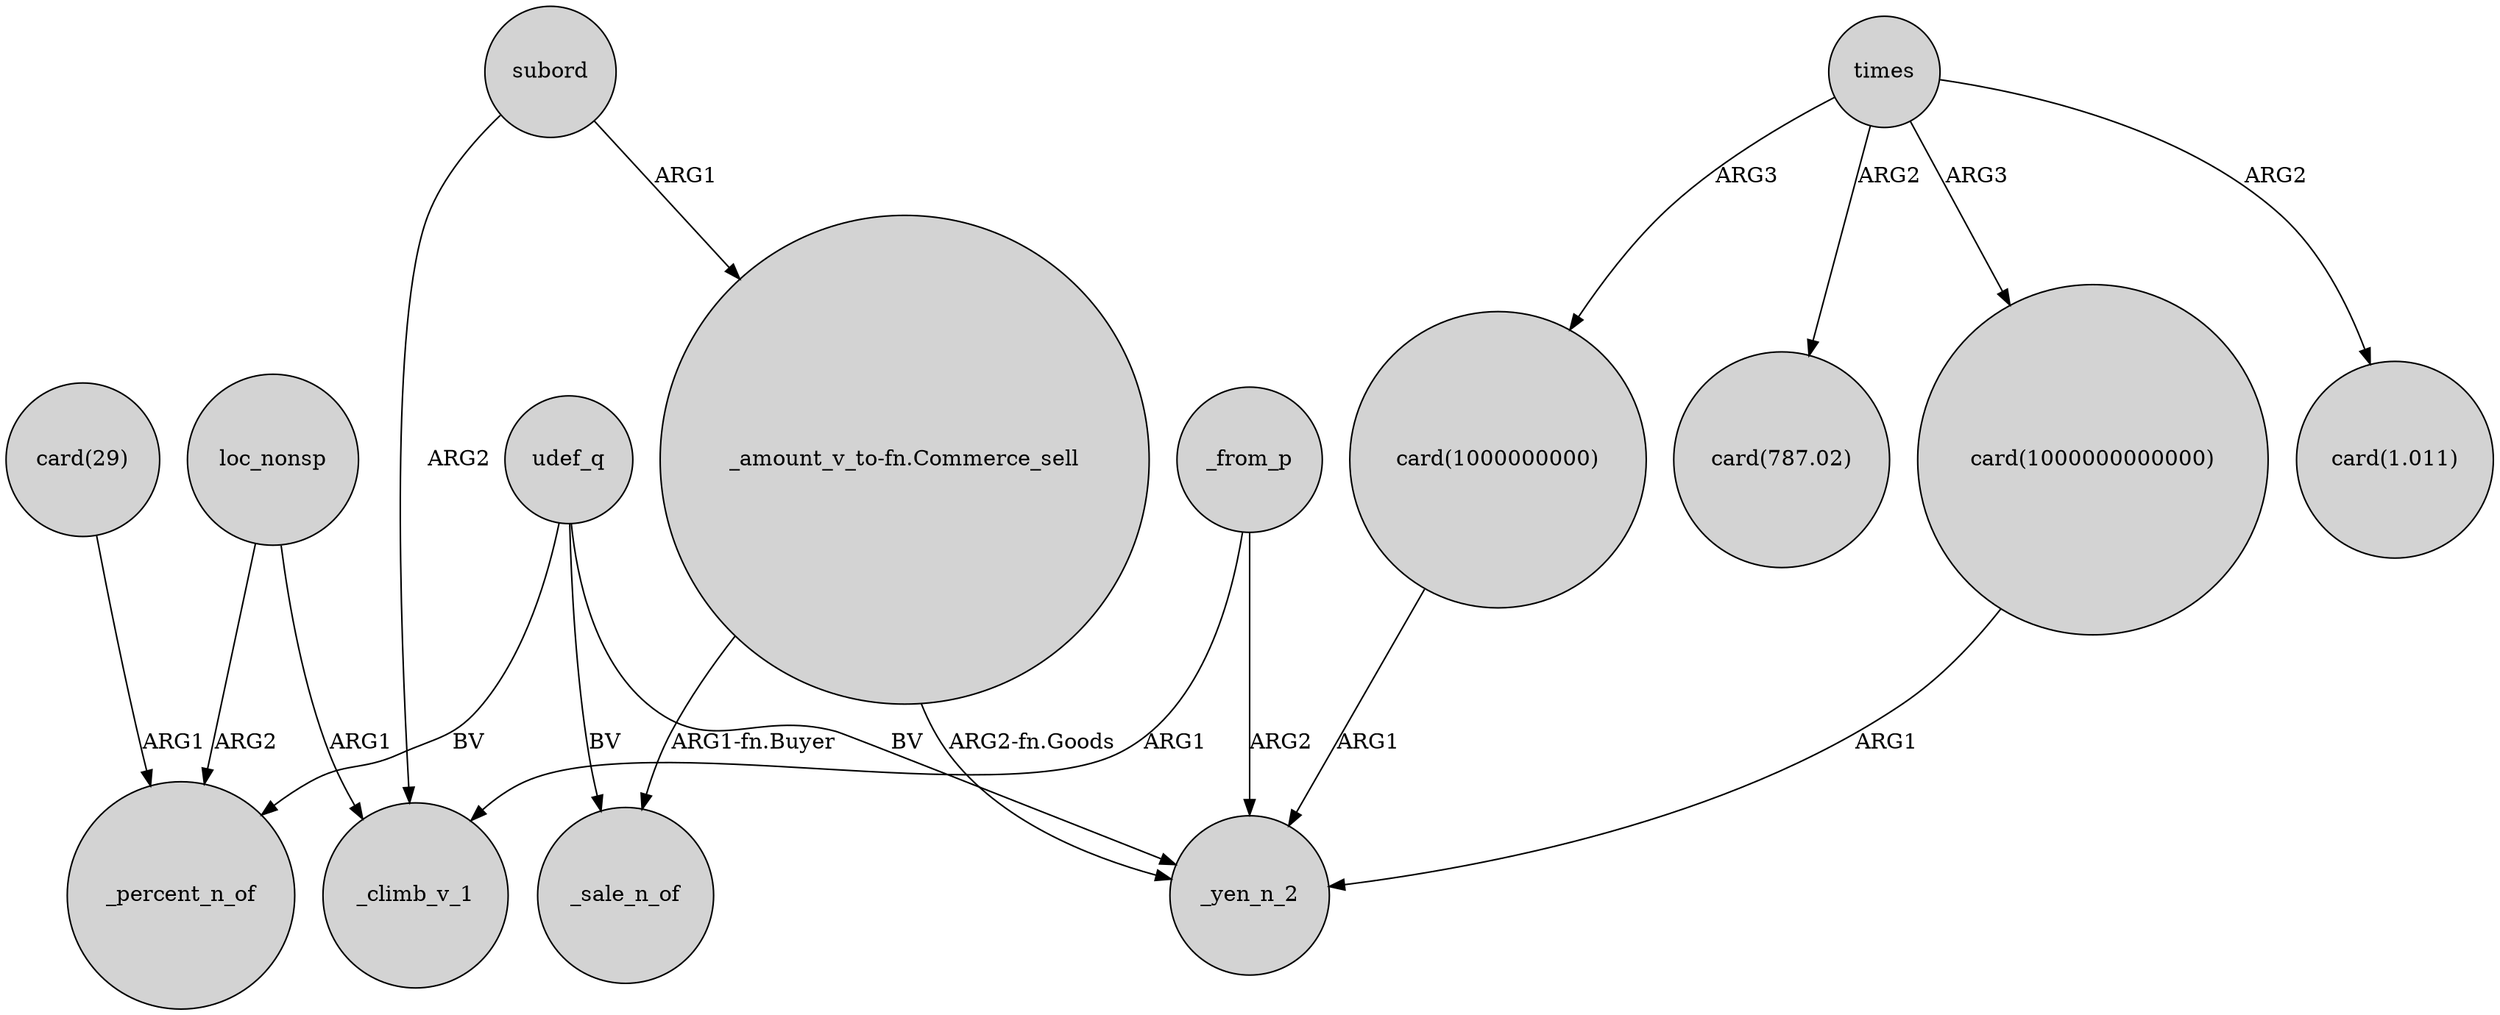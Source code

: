digraph {
	node [shape=circle style=filled]
	udef_q -> _percent_n_of [label=BV]
	times -> "card(787.02)" [label=ARG2]
	"card(1000000000)" -> _yen_n_2 [label=ARG1]
	subord -> "_amount_v_to-fn.Commerce_sell" [label=ARG1]
	_from_p -> _yen_n_2 [label=ARG2]
	udef_q -> _sale_n_of [label=BV]
	times -> "card(1000000000000)" [label=ARG3]
	times -> "card(1.011)" [label=ARG2]
	times -> "card(1000000000)" [label=ARG3]
	"card(1000000000000)" -> _yen_n_2 [label=ARG1]
	"_amount_v_to-fn.Commerce_sell" -> _sale_n_of [label="ARG1-fn.Buyer"]
	"_amount_v_to-fn.Commerce_sell" -> _yen_n_2 [label="ARG2-fn.Goods"]
	_from_p -> _climb_v_1 [label=ARG1]
	loc_nonsp -> _climb_v_1 [label=ARG1]
	subord -> _climb_v_1 [label=ARG2]
	"card(29)" -> _percent_n_of [label=ARG1]
	loc_nonsp -> _percent_n_of [label=ARG2]
	udef_q -> _yen_n_2 [label=BV]
}
